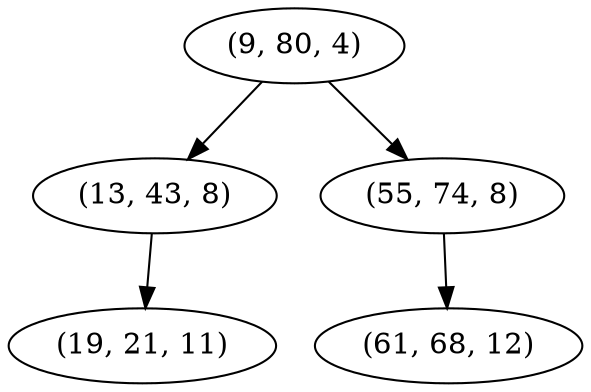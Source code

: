 digraph tree {
    "(9, 80, 4)";
    "(13, 43, 8)";
    "(19, 21, 11)";
    "(55, 74, 8)";
    "(61, 68, 12)";
    "(9, 80, 4)" -> "(13, 43, 8)";
    "(9, 80, 4)" -> "(55, 74, 8)";
    "(13, 43, 8)" -> "(19, 21, 11)";
    "(55, 74, 8)" -> "(61, 68, 12)";
}

